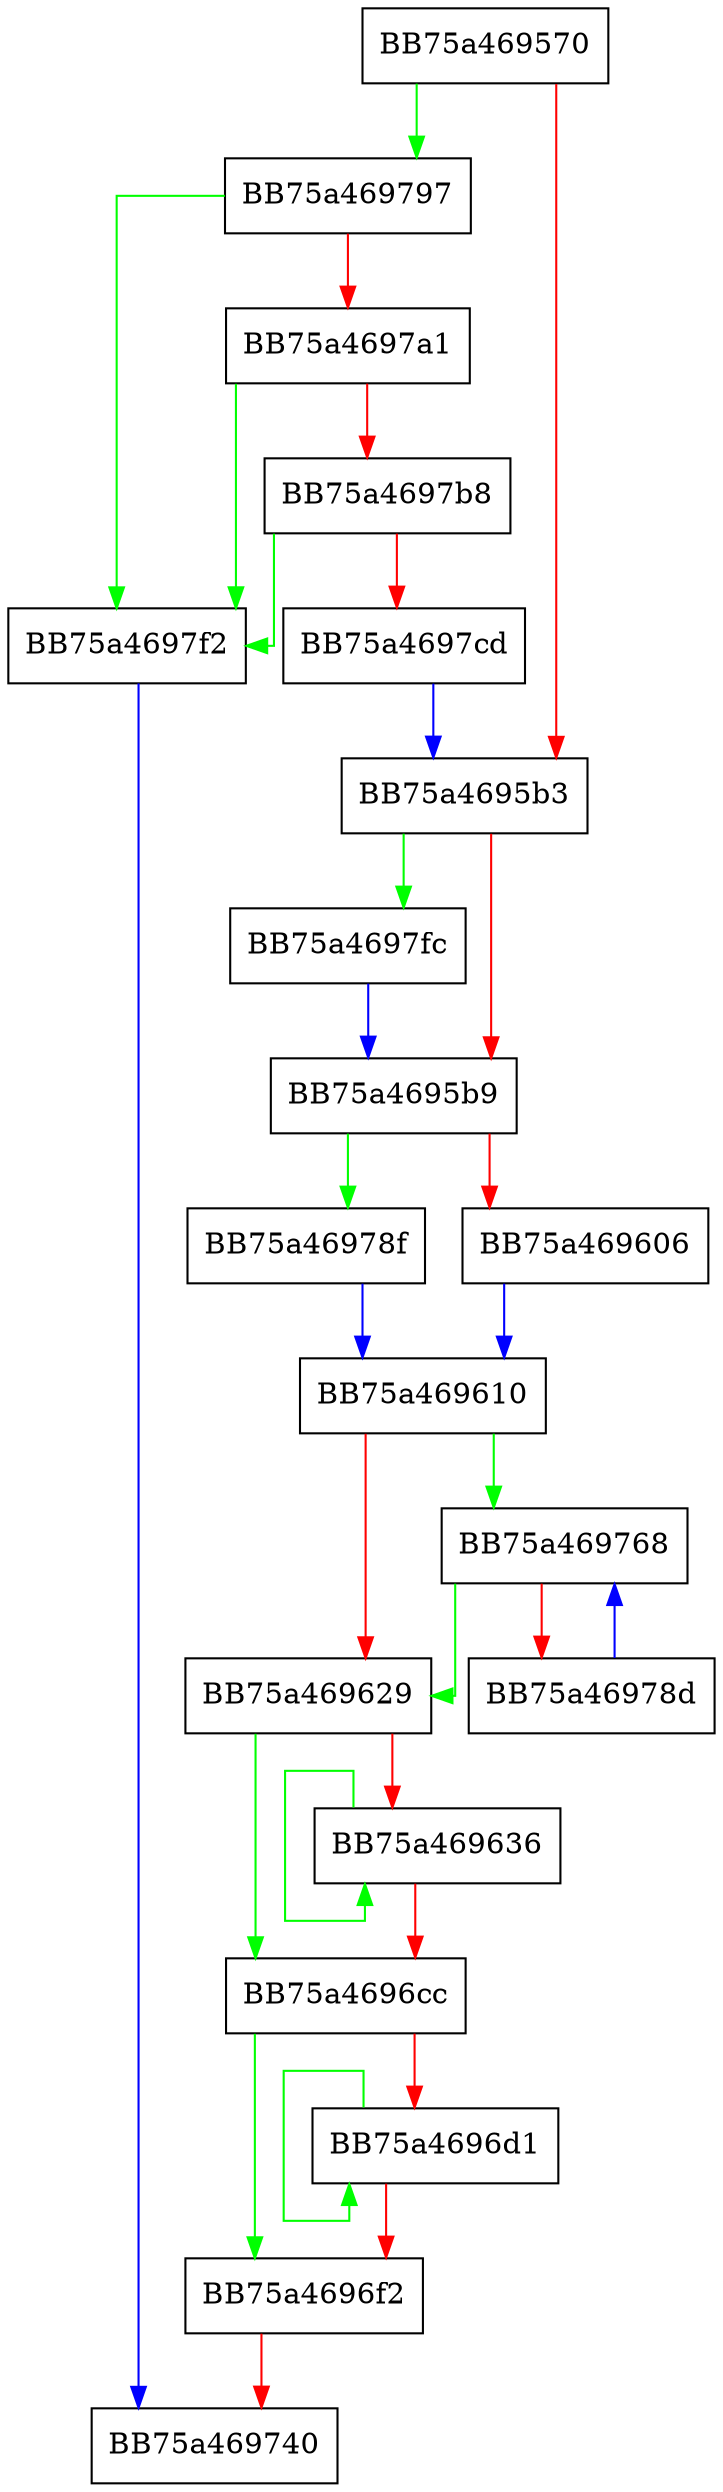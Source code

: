 digraph ASEP_file_path_DB_receiver {
  node [shape="box"];
  graph [splines=ortho];
  BB75a469570 -> BB75a469797 [color="green"];
  BB75a469570 -> BB75a4695b3 [color="red"];
  BB75a4695b3 -> BB75a4697fc [color="green"];
  BB75a4695b3 -> BB75a4695b9 [color="red"];
  BB75a4695b9 -> BB75a46978f [color="green"];
  BB75a4695b9 -> BB75a469606 [color="red"];
  BB75a469606 -> BB75a469610 [color="blue"];
  BB75a469610 -> BB75a469768 [color="green"];
  BB75a469610 -> BB75a469629 [color="red"];
  BB75a469629 -> BB75a4696cc [color="green"];
  BB75a469629 -> BB75a469636 [color="red"];
  BB75a469636 -> BB75a469636 [color="green"];
  BB75a469636 -> BB75a4696cc [color="red"];
  BB75a4696cc -> BB75a4696f2 [color="green"];
  BB75a4696cc -> BB75a4696d1 [color="red"];
  BB75a4696d1 -> BB75a4696d1 [color="green"];
  BB75a4696d1 -> BB75a4696f2 [color="red"];
  BB75a4696f2 -> BB75a469740 [color="red"];
  BB75a469768 -> BB75a469629 [color="green"];
  BB75a469768 -> BB75a46978d [color="red"];
  BB75a46978d -> BB75a469768 [color="blue"];
  BB75a46978f -> BB75a469610 [color="blue"];
  BB75a469797 -> BB75a4697f2 [color="green"];
  BB75a469797 -> BB75a4697a1 [color="red"];
  BB75a4697a1 -> BB75a4697f2 [color="green"];
  BB75a4697a1 -> BB75a4697b8 [color="red"];
  BB75a4697b8 -> BB75a4697f2 [color="green"];
  BB75a4697b8 -> BB75a4697cd [color="red"];
  BB75a4697cd -> BB75a4695b3 [color="blue"];
  BB75a4697f2 -> BB75a469740 [color="blue"];
  BB75a4697fc -> BB75a4695b9 [color="blue"];
}